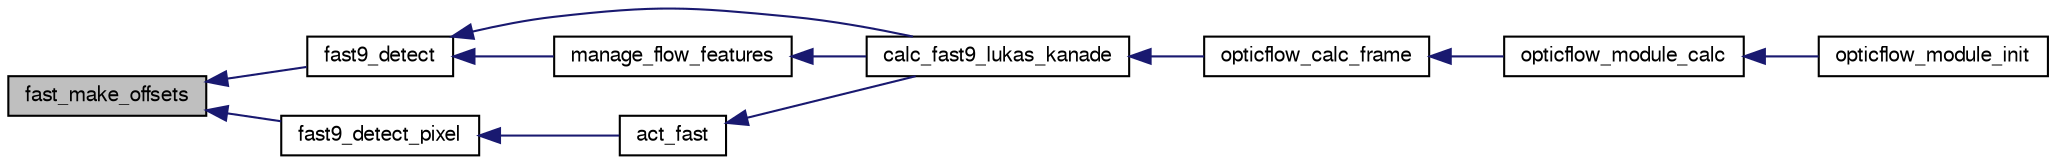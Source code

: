 digraph "fast_make_offsets"
{
  edge [fontname="FreeSans",fontsize="10",labelfontname="FreeSans",labelfontsize="10"];
  node [fontname="FreeSans",fontsize="10",shape=record];
  rankdir="LR";
  Node1 [label="fast_make_offsets",height=0.2,width=0.4,color="black", fillcolor="grey75", style="filled", fontcolor="black"];
  Node1 -> Node2 [dir="back",color="midnightblue",fontsize="10",style="solid",fontname="FreeSans"];
  Node2 [label="fast9_detect",height=0.2,width=0.4,color="black", fillcolor="white", style="filled",URL="$fast__rosten_8h.html#a188523b38a244aa925088dfa115ed12e",tooltip="Do a FAST9 corner detection. "];
  Node2 -> Node3 [dir="back",color="midnightblue",fontsize="10",style="solid",fontname="FreeSans"];
  Node3 [label="calc_fast9_lukas_kanade",height=0.2,width=0.4,color="black", fillcolor="white", style="filled",URL="$opticflow__calculator_8h.html#a3edff14cc7f95b5202ba6841a12dfed3",tooltip="Run the optical flow with fast9 and lukaskanade on a new image frame. "];
  Node3 -> Node4 [dir="back",color="midnightblue",fontsize="10",style="solid",fontname="FreeSans"];
  Node4 [label="opticflow_calc_frame",height=0.2,width=0.4,color="black", fillcolor="white", style="filled",URL="$opticflow__calculator_8h.html#a89e51af8fe5a0f534193635d181a2086",tooltip="Run the optical flow on a new image frame. "];
  Node4 -> Node5 [dir="back",color="midnightblue",fontsize="10",style="solid",fontname="FreeSans"];
  Node5 [label="opticflow_module_calc",height=0.2,width=0.4,color="black", fillcolor="white", style="filled",URL="$opticflow__module_8c.html#adb417544fc559b45532524416ce59953",tooltip="The main optical flow calculation thread. "];
  Node5 -> Node6 [dir="back",color="midnightblue",fontsize="10",style="solid",fontname="FreeSans"];
  Node6 [label="opticflow_module_init",height=0.2,width=0.4,color="black", fillcolor="white", style="filled",URL="$opticflow__module_8h.html#a6026660ee86fbb1f72bada581386e6d9",tooltip="Initialize the optical flow module for the bottom camera. "];
  Node2 -> Node7 [dir="back",color="midnightblue",fontsize="10",style="solid",fontname="FreeSans"];
  Node7 [label="manage_flow_features",height=0.2,width=0.4,color="black", fillcolor="white", style="filled",URL="$opticflow__calculator_8c.html#a096dc77deb46fbfcc36e72bc8eb24784"];
  Node7 -> Node3 [dir="back",color="midnightblue",fontsize="10",style="solid",fontname="FreeSans"];
  Node1 -> Node8 [dir="back",color="midnightblue",fontsize="10",style="solid",fontname="FreeSans"];
  Node8 [label="fast9_detect_pixel",height=0.2,width=0.4,color="black", fillcolor="white", style="filled",URL="$fast__rosten_8h.html#a227ca8d03c30c4a5ad0ebe0113a8a875",tooltip="Do a FAST9 corner detection for a single pixel. "];
  Node8 -> Node9 [dir="back",color="midnightblue",fontsize="10",style="solid",fontname="FreeSans"];
  Node9 [label="act_fast",height=0.2,width=0.4,color="black", fillcolor="white", style="filled",URL="$act__fast_8h.html#ac19c04b1275447322d4739824fa76d42",tooltip="Do an ACT-FAST corner detection. "];
  Node9 -> Node3 [dir="back",color="midnightblue",fontsize="10",style="solid",fontname="FreeSans"];
}
